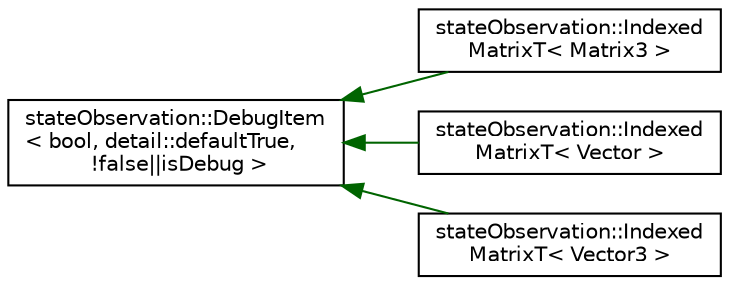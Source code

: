 digraph "Graphical Class Hierarchy"
{
  edge [fontname="Helvetica",fontsize="10",labelfontname="Helvetica",labelfontsize="10"];
  node [fontname="Helvetica",fontsize="10",shape=record];
  rankdir="LR";
  Node0 [label="stateObservation::DebugItem\l\< bool, detail::defaultTrue,\l !false\|\|isDebug \>",height=0.2,width=0.4,color="black", fillcolor="white", style="filled",URL="$classstateObservation_1_1DebugItem.html"];
  Node0 -> Node1 [dir="back",color="darkgreen",fontsize="10",style="solid",fontname="Helvetica"];
  Node1 [label="stateObservation::Indexed\lMatrixT\< Matrix3 \>",height=0.2,width=0.4,color="black", fillcolor="white", style="filled",URL="$classstateObservation_1_1IndexedMatrixT.html"];
  Node0 -> Node2 [dir="back",color="darkgreen",fontsize="10",style="solid",fontname="Helvetica"];
  Node2 [label="stateObservation::Indexed\lMatrixT\< Vector \>",height=0.2,width=0.4,color="black", fillcolor="white", style="filled",URL="$classstateObservation_1_1IndexedMatrixT.html"];
  Node0 -> Node3 [dir="back",color="darkgreen",fontsize="10",style="solid",fontname="Helvetica"];
  Node3 [label="stateObservation::Indexed\lMatrixT\< Vector3 \>",height=0.2,width=0.4,color="black", fillcolor="white", style="filled",URL="$classstateObservation_1_1IndexedMatrixT.html"];
}

